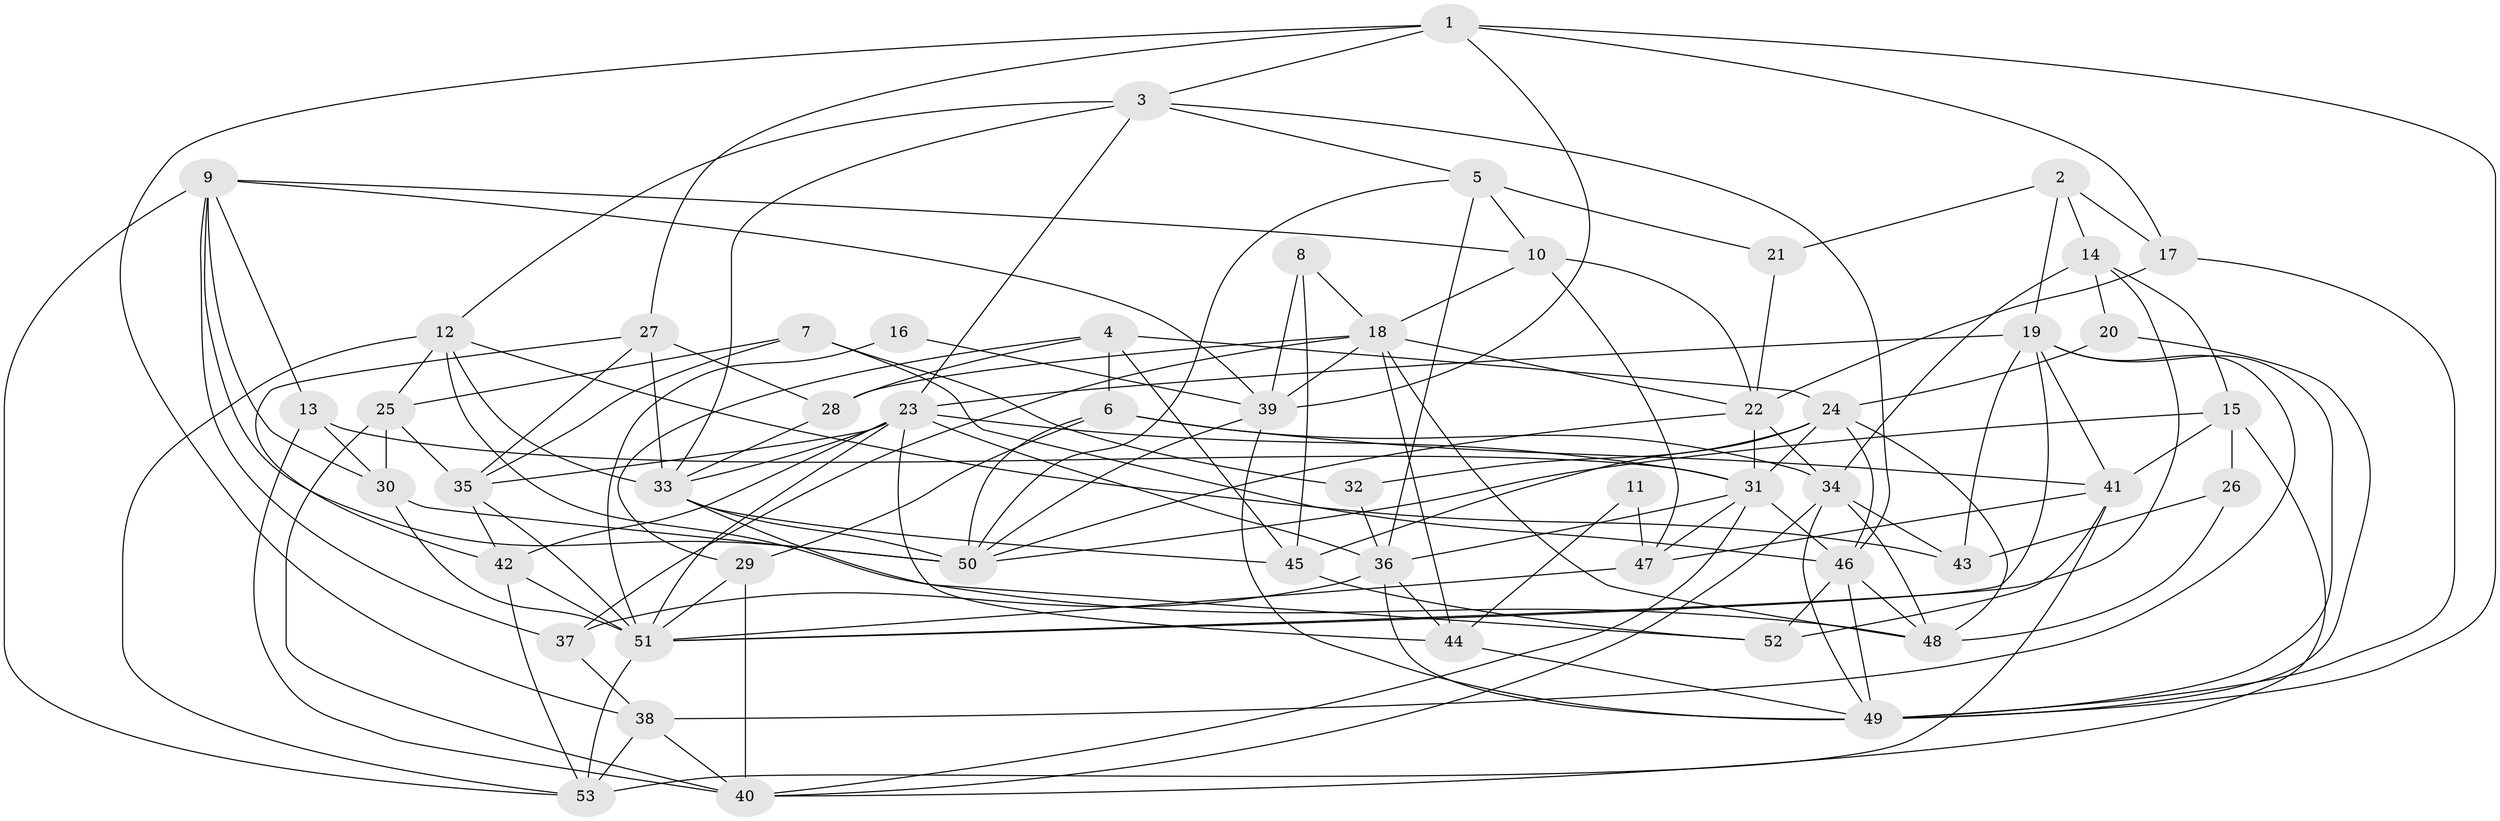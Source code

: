// original degree distribution, {6: 0.14285714285714285, 4: 0.3047619047619048, 3: 0.26666666666666666, 5: 0.1523809523809524, 2: 0.11428571428571428, 7: 0.01904761904761905}
// Generated by graph-tools (version 1.1) at 2025/02/03/09/25 03:02:08]
// undirected, 53 vertices, 145 edges
graph export_dot {
graph [start="1"]
  node [color=gray90,style=filled];
  1;
  2;
  3;
  4;
  5;
  6;
  7;
  8;
  9;
  10;
  11;
  12;
  13;
  14;
  15;
  16;
  17;
  18;
  19;
  20;
  21;
  22;
  23;
  24;
  25;
  26;
  27;
  28;
  29;
  30;
  31;
  32;
  33;
  34;
  35;
  36;
  37;
  38;
  39;
  40;
  41;
  42;
  43;
  44;
  45;
  46;
  47;
  48;
  49;
  50;
  51;
  52;
  53;
  1 -- 3 [weight=1.0];
  1 -- 17 [weight=1.0];
  1 -- 27 [weight=1.0];
  1 -- 38 [weight=1.0];
  1 -- 39 [weight=1.0];
  1 -- 49 [weight=1.0];
  2 -- 14 [weight=1.0];
  2 -- 17 [weight=1.0];
  2 -- 19 [weight=1.0];
  2 -- 21 [weight=1.0];
  3 -- 5 [weight=1.0];
  3 -- 12 [weight=1.0];
  3 -- 23 [weight=1.0];
  3 -- 33 [weight=1.0];
  3 -- 46 [weight=1.0];
  4 -- 6 [weight=1.0];
  4 -- 24 [weight=1.0];
  4 -- 28 [weight=1.0];
  4 -- 29 [weight=1.0];
  4 -- 45 [weight=1.0];
  5 -- 10 [weight=1.0];
  5 -- 21 [weight=1.0];
  5 -- 36 [weight=1.0];
  5 -- 50 [weight=1.0];
  6 -- 29 [weight=1.0];
  6 -- 34 [weight=1.0];
  6 -- 41 [weight=1.0];
  6 -- 50 [weight=1.0];
  7 -- 25 [weight=1.0];
  7 -- 32 [weight=1.0];
  7 -- 35 [weight=1.0];
  7 -- 46 [weight=1.0];
  8 -- 18 [weight=1.0];
  8 -- 39 [weight=2.0];
  8 -- 45 [weight=1.0];
  9 -- 10 [weight=1.0];
  9 -- 13 [weight=1.0];
  9 -- 30 [weight=1.0];
  9 -- 37 [weight=1.0];
  9 -- 39 [weight=1.0];
  9 -- 50 [weight=1.0];
  9 -- 53 [weight=1.0];
  10 -- 18 [weight=1.0];
  10 -- 22 [weight=1.0];
  10 -- 47 [weight=2.0];
  11 -- 44 [weight=1.0];
  11 -- 47 [weight=1.0];
  12 -- 25 [weight=1.0];
  12 -- 33 [weight=1.0];
  12 -- 43 [weight=1.0];
  12 -- 48 [weight=1.0];
  12 -- 53 [weight=2.0];
  13 -- 30 [weight=1.0];
  13 -- 31 [weight=1.0];
  13 -- 40 [weight=1.0];
  14 -- 15 [weight=1.0];
  14 -- 20 [weight=1.0];
  14 -- 34 [weight=1.0];
  14 -- 51 [weight=1.0];
  15 -- 26 [weight=1.0];
  15 -- 40 [weight=1.0];
  15 -- 41 [weight=1.0];
  15 -- 50 [weight=1.0];
  16 -- 39 [weight=1.0];
  16 -- 51 [weight=1.0];
  17 -- 22 [weight=1.0];
  17 -- 49 [weight=1.0];
  18 -- 22 [weight=1.0];
  18 -- 28 [weight=1.0];
  18 -- 37 [weight=1.0];
  18 -- 39 [weight=1.0];
  18 -- 44 [weight=1.0];
  18 -- 48 [weight=1.0];
  19 -- 23 [weight=1.0];
  19 -- 38 [weight=1.0];
  19 -- 41 [weight=1.0];
  19 -- 43 [weight=1.0];
  19 -- 49 [weight=1.0];
  19 -- 51 [weight=1.0];
  20 -- 24 [weight=1.0];
  20 -- 49 [weight=1.0];
  21 -- 22 [weight=1.0];
  22 -- 31 [weight=1.0];
  22 -- 34 [weight=1.0];
  22 -- 50 [weight=1.0];
  23 -- 31 [weight=1.0];
  23 -- 33 [weight=1.0];
  23 -- 35 [weight=2.0];
  23 -- 36 [weight=1.0];
  23 -- 42 [weight=1.0];
  23 -- 44 [weight=1.0];
  23 -- 51 [weight=1.0];
  24 -- 31 [weight=1.0];
  24 -- 32 [weight=1.0];
  24 -- 45 [weight=1.0];
  24 -- 46 [weight=1.0];
  24 -- 48 [weight=1.0];
  25 -- 30 [weight=2.0];
  25 -- 35 [weight=1.0];
  25 -- 40 [weight=1.0];
  26 -- 43 [weight=1.0];
  26 -- 48 [weight=2.0];
  27 -- 28 [weight=1.0];
  27 -- 33 [weight=1.0];
  27 -- 35 [weight=1.0];
  27 -- 42 [weight=1.0];
  28 -- 33 [weight=1.0];
  29 -- 40 [weight=1.0];
  29 -- 51 [weight=1.0];
  30 -- 50 [weight=2.0];
  30 -- 51 [weight=1.0];
  31 -- 36 [weight=1.0];
  31 -- 40 [weight=1.0];
  31 -- 46 [weight=1.0];
  31 -- 47 [weight=1.0];
  32 -- 36 [weight=2.0];
  33 -- 45 [weight=1.0];
  33 -- 50 [weight=1.0];
  33 -- 52 [weight=1.0];
  34 -- 40 [weight=1.0];
  34 -- 43 [weight=1.0];
  34 -- 48 [weight=2.0];
  34 -- 49 [weight=1.0];
  35 -- 42 [weight=1.0];
  35 -- 51 [weight=1.0];
  36 -- 37 [weight=1.0];
  36 -- 44 [weight=1.0];
  36 -- 49 [weight=1.0];
  37 -- 38 [weight=1.0];
  38 -- 40 [weight=1.0];
  38 -- 53 [weight=1.0];
  39 -- 49 [weight=1.0];
  39 -- 50 [weight=1.0];
  41 -- 47 [weight=1.0];
  41 -- 52 [weight=1.0];
  41 -- 53 [weight=1.0];
  42 -- 51 [weight=1.0];
  42 -- 53 [weight=1.0];
  44 -- 49 [weight=1.0];
  45 -- 52 [weight=1.0];
  46 -- 48 [weight=1.0];
  46 -- 49 [weight=1.0];
  46 -- 52 [weight=1.0];
  47 -- 51 [weight=1.0];
  51 -- 53 [weight=3.0];
}
